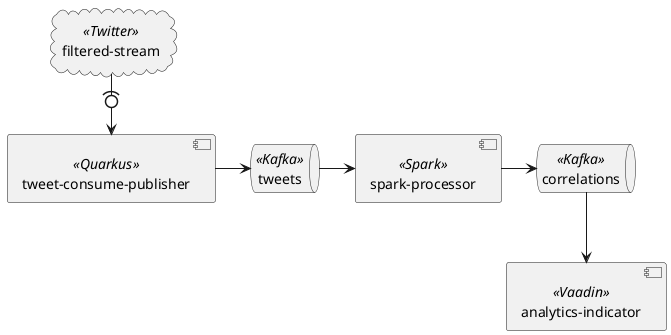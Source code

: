 @startuml

cloud "filtered-stream"<<Twitter>>

queue tweets<<Kafka>>
queue correlations<<Kafka>>

component "tweet-consume-publisher"<<Quarkus>>
component "spark-processor"<<Spark>>
component "analytics-indicator"<<Vaadin>>

[filtered-stream] -(0-> [tweet-consume-publisher]
[tweet-consume-publisher] -right-> [tweets]

[tweets] -right-> [spark-processor]
[spark-processor] -right-> [correlations]

[correlations] --> [analytics-indicator]

@enduml